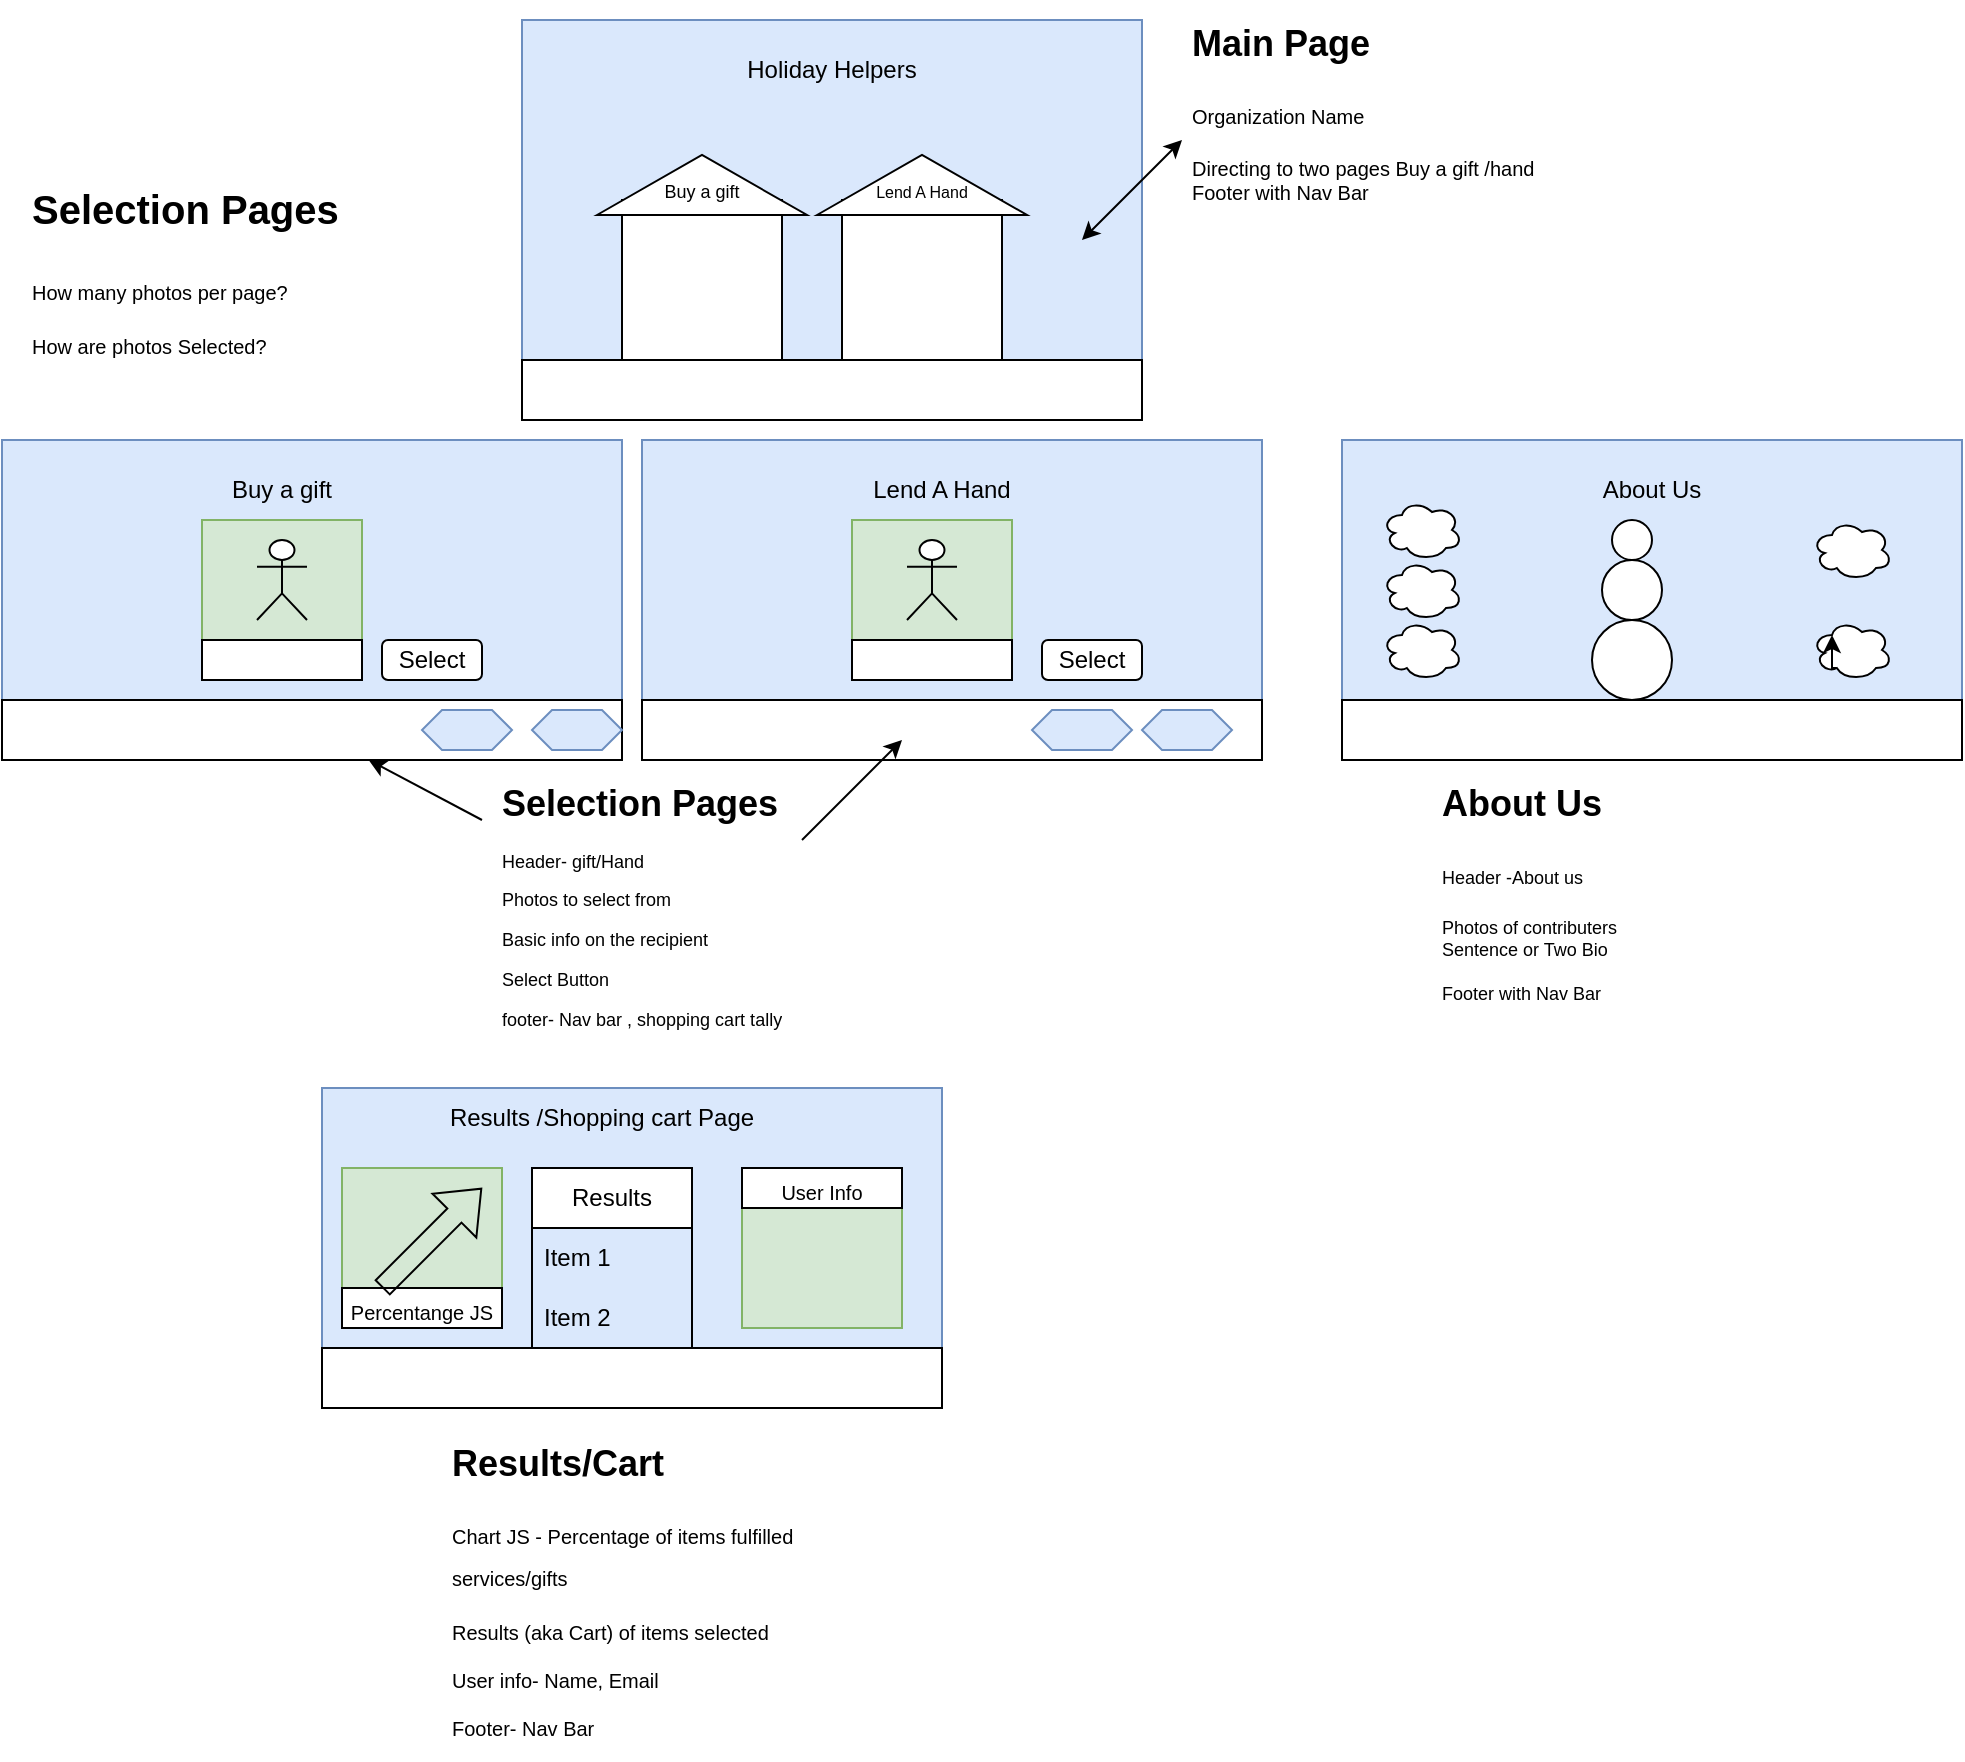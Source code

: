 <mxfile version="20.5.3" type="device"><diagram id="xG-O_Ka10sIGbgnAhhDj" name="Page-1"><mxGraphModel dx="526" dy="1409" grid="1" gridSize="10" guides="1" tooltips="1" connect="1" arrows="1" fold="1" page="1" pageScale="1" pageWidth="850" pageHeight="1100" math="0" shadow="0"><root><mxCell id="0"/><mxCell id="1" parent="0"/><mxCell id="XaE4FtDcZQiCA6gYjkBY-2" value="" style="whiteSpace=wrap;html=1;aspect=fixed;fontFamily=Helvetica;fontSize=12;align=center;strokeColor=#6c8ebf;fillColor=#dae8fc;" vertex="1" parent="1"><mxGeometry x="270" y="-20" width="310" height="170" as="geometry"/></mxCell><mxCell id="XaE4FtDcZQiCA6gYjkBY-3" value="" style="rounded=0;whiteSpace=wrap;html=1;fillColor=#dae8fc;strokeColor=#6c8ebf;" vertex="1" parent="1"><mxGeometry x="10" y="190" width="310" height="160" as="geometry"/></mxCell><mxCell id="XaE4FtDcZQiCA6gYjkBY-4" value="" style="rounded=0;whiteSpace=wrap;html=1;fillColor=#dae8fc;strokeColor=#6c8ebf;" vertex="1" parent="1"><mxGeometry x="680" y="190" width="310" height="160" as="geometry"/></mxCell><mxCell id="XaE4FtDcZQiCA6gYjkBY-5" value="" style="rounded=0;whiteSpace=wrap;html=1;fillColor=#dae8fc;strokeColor=#6c8ebf;" vertex="1" parent="1"><mxGeometry x="170" y="514" width="310" height="160" as="geometry"/></mxCell><mxCell id="XaE4FtDcZQiCA6gYjkBY-6" value="" style="rounded=0;whiteSpace=wrap;html=1;fillColor=#dae8fc;strokeColor=#6c8ebf;" vertex="1" parent="1"><mxGeometry x="330" y="190" width="310" height="160" as="geometry"/></mxCell><mxCell id="XaE4FtDcZQiCA6gYjkBY-7" value="" style="rounded=0;whiteSpace=wrap;html=1;" vertex="1" parent="1"><mxGeometry x="270" y="150" width="310" height="30" as="geometry"/></mxCell><mxCell id="XaE4FtDcZQiCA6gYjkBY-9" value="Holiday Helpers" style="text;html=1;strokeColor=none;fillColor=none;align=center;verticalAlign=middle;whiteSpace=wrap;rounded=0;" vertex="1" parent="1"><mxGeometry x="335" y="-10" width="180" height="30" as="geometry"/></mxCell><mxCell id="XaE4FtDcZQiCA6gYjkBY-10" value="" style="whiteSpace=wrap;html=1;aspect=fixed;" vertex="1" parent="1"><mxGeometry x="320" y="70" width="80" height="80" as="geometry"/></mxCell><mxCell id="XaE4FtDcZQiCA6gYjkBY-11" value="" style="whiteSpace=wrap;html=1;aspect=fixed;" vertex="1" parent="1"><mxGeometry x="430" y="70" width="80" height="80" as="geometry"/></mxCell><mxCell id="XaE4FtDcZQiCA6gYjkBY-12" value="" style="triangle;whiteSpace=wrap;html=1;rotation=-90;" vertex="1" parent="1"><mxGeometry x="345" y="10" width="30" height="105" as="geometry"/></mxCell><mxCell id="XaE4FtDcZQiCA6gYjkBY-13" value="" style="triangle;whiteSpace=wrap;html=1;rotation=-90;" vertex="1" parent="1"><mxGeometry x="455" y="10" width="30" height="105" as="geometry"/></mxCell><mxCell id="XaE4FtDcZQiCA6gYjkBY-15" value="" style="rounded=0;whiteSpace=wrap;html=1;" vertex="1" parent="1"><mxGeometry x="680" y="320" width="310" height="30" as="geometry"/></mxCell><mxCell id="XaE4FtDcZQiCA6gYjkBY-16" value="" style="rounded=0;whiteSpace=wrap;html=1;" vertex="1" parent="1"><mxGeometry x="170" y="644" width="310" height="30" as="geometry"/></mxCell><mxCell id="XaE4FtDcZQiCA6gYjkBY-17" value="" style="rounded=0;whiteSpace=wrap;html=1;" vertex="1" parent="1"><mxGeometry x="330" y="320" width="310" height="30" as="geometry"/></mxCell><mxCell id="XaE4FtDcZQiCA6gYjkBY-18" value="" style="rounded=0;whiteSpace=wrap;html=1;" vertex="1" parent="1"><mxGeometry x="10" y="320" width="310" height="30" as="geometry"/></mxCell><mxCell id="XaE4FtDcZQiCA6gYjkBY-19" value="Results /Shopping cart Page" style="text;html=1;strokeColor=none;fillColor=none;align=center;verticalAlign=middle;whiteSpace=wrap;rounded=0;" vertex="1" parent="1"><mxGeometry x="220" y="514" width="180" height="30" as="geometry"/></mxCell><mxCell id="XaE4FtDcZQiCA6gYjkBY-20" value="Lend A Hand" style="text;html=1;strokeColor=none;fillColor=none;align=center;verticalAlign=middle;whiteSpace=wrap;rounded=0;" vertex="1" parent="1"><mxGeometry x="390" y="200" width="180" height="30" as="geometry"/></mxCell><mxCell id="XaE4FtDcZQiCA6gYjkBY-21" value="Buy a gift" style="text;html=1;strokeColor=none;fillColor=none;align=center;verticalAlign=middle;whiteSpace=wrap;rounded=0;" vertex="1" parent="1"><mxGeometry x="60" y="200" width="180" height="30" as="geometry"/></mxCell><mxCell id="XaE4FtDcZQiCA6gYjkBY-22" value="About Us" style="text;html=1;strokeColor=none;fillColor=none;align=center;verticalAlign=middle;whiteSpace=wrap;rounded=0;" vertex="1" parent="1"><mxGeometry x="745" y="200" width="180" height="30" as="geometry"/></mxCell><mxCell id="XaE4FtDcZQiCA6gYjkBY-23" value="" style="ellipse;shape=cloud;whiteSpace=wrap;html=1;" vertex="1" parent="1"><mxGeometry x="915" y="280" width="40" height="30" as="geometry"/></mxCell><mxCell id="XaE4FtDcZQiCA6gYjkBY-24" value="" style="ellipse;shape=cloud;whiteSpace=wrap;html=1;" vertex="1" parent="1"><mxGeometry x="915" y="230" width="40" height="30" as="geometry"/></mxCell><mxCell id="XaE4FtDcZQiCA6gYjkBY-25" value="" style="ellipse;shape=cloud;whiteSpace=wrap;html=1;" vertex="1" parent="1"><mxGeometry x="700" y="250" width="40" height="30" as="geometry"/></mxCell><mxCell id="XaE4FtDcZQiCA6gYjkBY-26" value="" style="ellipse;shape=cloud;whiteSpace=wrap;html=1;" vertex="1" parent="1"><mxGeometry x="700" y="280" width="40" height="30" as="geometry"/></mxCell><mxCell id="XaE4FtDcZQiCA6gYjkBY-27" value="" style="ellipse;shape=cloud;whiteSpace=wrap;html=1;" vertex="1" parent="1"><mxGeometry x="700" y="220" width="40" height="30" as="geometry"/></mxCell><mxCell id="XaE4FtDcZQiCA6gYjkBY-28" style="edgeStyle=orthogonalEdgeStyle;rounded=0;orthogonalLoop=1;jettySize=auto;html=1;exitX=0.31;exitY=0.8;exitDx=0;exitDy=0;exitPerimeter=0;entryX=0.25;entryY=0.25;entryDx=0;entryDy=0;entryPerimeter=0;" edge="1" parent="1" source="XaE4FtDcZQiCA6gYjkBY-23" target="XaE4FtDcZQiCA6gYjkBY-23"><mxGeometry relative="1" as="geometry"/></mxCell><mxCell id="XaE4FtDcZQiCA6gYjkBY-29" value="" style="ellipse;whiteSpace=wrap;html=1;aspect=fixed;" vertex="1" parent="1"><mxGeometry x="805" y="280" width="40" height="40" as="geometry"/></mxCell><mxCell id="XaE4FtDcZQiCA6gYjkBY-30" value="" style="ellipse;whiteSpace=wrap;html=1;aspect=fixed;" vertex="1" parent="1"><mxGeometry x="810" y="250" width="30" height="30" as="geometry"/></mxCell><mxCell id="XaE4FtDcZQiCA6gYjkBY-31" value="" style="ellipse;whiteSpace=wrap;html=1;aspect=fixed;" vertex="1" parent="1"><mxGeometry x="815" y="230" width="20" height="20" as="geometry"/></mxCell><mxCell id="XaE4FtDcZQiCA6gYjkBY-33" value="" style="whiteSpace=wrap;html=1;aspect=fixed;fillColor=#d5e8d4;strokeColor=#82b366;" vertex="1" parent="1"><mxGeometry x="110" y="230" width="80" height="80" as="geometry"/></mxCell><mxCell id="XaE4FtDcZQiCA6gYjkBY-34" value="Actor" style="shape=umlActor;verticalLabelPosition=bottom;verticalAlign=top;html=1;outlineConnect=0;" vertex="1" parent="1"><mxGeometry x="137.5" y="240" width="25" height="40" as="geometry"/></mxCell><mxCell id="XaE4FtDcZQiCA6gYjkBY-35" value="" style="rounded=0;whiteSpace=wrap;html=1;" vertex="1" parent="1"><mxGeometry x="110" y="290" width="80" height="20" as="geometry"/></mxCell><mxCell id="XaE4FtDcZQiCA6gYjkBY-36" value="" style="whiteSpace=wrap;html=1;aspect=fixed;fillColor=#d5e8d4;strokeColor=#82b366;" vertex="1" parent="1"><mxGeometry x="435" y="230" width="80" height="80" as="geometry"/></mxCell><mxCell id="XaE4FtDcZQiCA6gYjkBY-37" value="Actor" style="shape=umlActor;verticalLabelPosition=bottom;verticalAlign=top;html=1;outlineConnect=0;" vertex="1" parent="1"><mxGeometry x="462.5" y="240" width="25" height="40" as="geometry"/></mxCell><mxCell id="XaE4FtDcZQiCA6gYjkBY-38" value="" style="rounded=0;whiteSpace=wrap;html=1;" vertex="1" parent="1"><mxGeometry x="435" y="290" width="80" height="20" as="geometry"/></mxCell><mxCell id="XaE4FtDcZQiCA6gYjkBY-40" value="" style="whiteSpace=wrap;html=1;aspect=fixed;fillColor=#d5e8d4;strokeColor=#82b366;" vertex="1" parent="1"><mxGeometry x="180" y="554" width="80" height="80" as="geometry"/></mxCell><mxCell id="XaE4FtDcZQiCA6gYjkBY-42" value="" style="rounded=0;whiteSpace=wrap;html=1;" vertex="1" parent="1"><mxGeometry x="180" y="614" width="80" height="20" as="geometry"/></mxCell><mxCell id="XaE4FtDcZQiCA6gYjkBY-46" value="" style="rounded=1;whiteSpace=wrap;html=1;" vertex="1" parent="1"><mxGeometry x="200" y="290" width="50" height="20" as="geometry"/></mxCell><mxCell id="XaE4FtDcZQiCA6gYjkBY-47" value="Select" style="text;html=1;strokeColor=none;fillColor=none;align=center;verticalAlign=middle;whiteSpace=wrap;rounded=0;" vertex="1" parent="1"><mxGeometry x="195" y="285" width="60" height="30" as="geometry"/></mxCell><mxCell id="XaE4FtDcZQiCA6gYjkBY-49" value="" style="rounded=1;whiteSpace=wrap;html=1;" vertex="1" parent="1"><mxGeometry x="530" y="290" width="50" height="20" as="geometry"/></mxCell><mxCell id="XaE4FtDcZQiCA6gYjkBY-51" value="Select" style="text;html=1;strokeColor=none;fillColor=none;align=center;verticalAlign=middle;whiteSpace=wrap;rounded=0;" vertex="1" parent="1"><mxGeometry x="525" y="285" width="60" height="30" as="geometry"/></mxCell><mxCell id="XaE4FtDcZQiCA6gYjkBY-52" value="Results" style="swimlane;fontStyle=0;childLayout=stackLayout;horizontal=1;startSize=30;horizontalStack=0;resizeParent=1;resizeParentMax=0;resizeLast=0;collapsible=1;marginBottom=0;whiteSpace=wrap;html=1;" vertex="1" parent="1"><mxGeometry x="275" y="554" width="80" height="90" as="geometry"/></mxCell><mxCell id="XaE4FtDcZQiCA6gYjkBY-53" value="Item 1" style="text;strokeColor=none;fillColor=none;align=left;verticalAlign=middle;spacingLeft=4;spacingRight=4;overflow=hidden;points=[[0,0.5],[1,0.5]];portConstraint=eastwest;rotatable=0;whiteSpace=wrap;html=1;" vertex="1" parent="XaE4FtDcZQiCA6gYjkBY-52"><mxGeometry y="30" width="80" height="30" as="geometry"/></mxCell><mxCell id="XaE4FtDcZQiCA6gYjkBY-54" value="Item 2" style="text;strokeColor=none;fillColor=none;align=left;verticalAlign=middle;spacingLeft=4;spacingRight=4;overflow=hidden;points=[[0,0.5],[1,0.5]];portConstraint=eastwest;rotatable=0;whiteSpace=wrap;html=1;" vertex="1" parent="XaE4FtDcZQiCA6gYjkBY-52"><mxGeometry y="60" width="80" height="30" as="geometry"/></mxCell><mxCell id="XaE4FtDcZQiCA6gYjkBY-57" value="" style="shape=flexArrow;endArrow=classic;html=1;rounded=0;fontSize=15;" edge="1" parent="1"><mxGeometry width="50" height="50" relative="1" as="geometry"><mxPoint x="200" y="614" as="sourcePoint"/><mxPoint x="250" y="564" as="targetPoint"/></mxGeometry></mxCell><mxCell id="XaE4FtDcZQiCA6gYjkBY-58" value="" style="shape=hexagon;perimeter=hexagonPerimeter2;whiteSpace=wrap;html=1;fixedSize=1;fontSize=15;size=10;fillColor=#dae8fc;strokeColor=#6c8ebf;" vertex="1" parent="1"><mxGeometry x="525" y="325" width="50" height="20" as="geometry"/></mxCell><mxCell id="XaE4FtDcZQiCA6gYjkBY-59" value="" style="shape=hexagon;perimeter=hexagonPerimeter2;whiteSpace=wrap;html=1;fixedSize=1;fontSize=15;size=10;fillColor=#dae8fc;strokeColor=#6c8ebf;" vertex="1" parent="1"><mxGeometry x="580" y="325" width="45" height="20" as="geometry"/></mxCell><mxCell id="XaE4FtDcZQiCA6gYjkBY-60" value="" style="shape=hexagon;perimeter=hexagonPerimeter2;whiteSpace=wrap;html=1;fixedSize=1;fontSize=15;size=10;fillColor=#dae8fc;strokeColor=#6c8ebf;" vertex="1" parent="1"><mxGeometry x="220" y="325" width="45" height="20" as="geometry"/></mxCell><mxCell id="XaE4FtDcZQiCA6gYjkBY-61" value="" style="shape=hexagon;perimeter=hexagonPerimeter2;whiteSpace=wrap;html=1;fixedSize=1;fontSize=15;size=10;fillColor=#dae8fc;strokeColor=#6c8ebf;" vertex="1" parent="1"><mxGeometry x="275" y="325" width="45" height="20" as="geometry"/></mxCell><mxCell id="XaE4FtDcZQiCA6gYjkBY-62" value="&lt;font style=&quot;font-size: 10px;&quot;&gt;Percentange JS&lt;/font&gt;" style="text;html=1;strokeColor=none;fillColor=none;align=center;verticalAlign=middle;whiteSpace=wrap;rounded=0;fontSize=15;" vertex="1" parent="1"><mxGeometry x="180" y="609" width="80" height="30" as="geometry"/></mxCell><mxCell id="XaE4FtDcZQiCA6gYjkBY-65" value="&lt;h1&gt;&lt;span style=&quot;background-color: initial;&quot;&gt;Selection Pages&lt;/span&gt;&lt;/h1&gt;&lt;h1&gt;&lt;span style=&quot;background-color: initial; font-size: 10px; font-weight: normal;&quot;&gt;How many photos per page?&lt;/span&gt;&lt;br&gt;&lt;/h1&gt;&lt;div&gt;&lt;span style=&quot;background-color: initial; font-size: 10px; font-weight: normal;&quot;&gt;How are photos Selected?&lt;/span&gt;&lt;/div&gt;" style="text;html=1;strokeColor=none;fillColor=none;spacing=5;spacingTop=-20;whiteSpace=wrap;overflow=hidden;rounded=0;fontSize=10;" vertex="1" parent="1"><mxGeometry x="20" y="60" width="190" height="120" as="geometry"/></mxCell><mxCell id="XaE4FtDcZQiCA6gYjkBY-71" value="&lt;font style=&quot;font-size: 9px;&quot;&gt;Buy a gift&lt;/font&gt;" style="text;html=1;strokeColor=none;fillColor=none;align=center;verticalAlign=middle;whiteSpace=wrap;rounded=0;" vertex="1" parent="1"><mxGeometry x="270" y="50" width="180" height="30" as="geometry"/></mxCell><mxCell id="XaE4FtDcZQiCA6gYjkBY-72" value="&lt;font style=&quot;font-size: 8px;&quot;&gt;Lend A Hand&lt;/font&gt;" style="text;html=1;strokeColor=none;fillColor=none;align=center;verticalAlign=middle;whiteSpace=wrap;rounded=0;" vertex="1" parent="1"><mxGeometry x="380" y="50" width="180" height="30" as="geometry"/></mxCell><mxCell id="XaE4FtDcZQiCA6gYjkBY-73" value="" style="whiteSpace=wrap;html=1;aspect=fixed;fillColor=#d5e8d4;strokeColor=#82b366;" vertex="1" parent="1"><mxGeometry x="380" y="554" width="80" height="80" as="geometry"/></mxCell><mxCell id="XaE4FtDcZQiCA6gYjkBY-74" value="" style="rounded=0;whiteSpace=wrap;html=1;" vertex="1" parent="1"><mxGeometry x="380" y="554" width="80" height="20" as="geometry"/></mxCell><mxCell id="XaE4FtDcZQiCA6gYjkBY-76" value="&lt;font style=&quot;font-size: 10px;&quot;&gt;User Info&lt;/font&gt;" style="text;html=1;strokeColor=none;fillColor=none;align=center;verticalAlign=middle;whiteSpace=wrap;rounded=0;fontSize=15;" vertex="1" parent="1"><mxGeometry x="380" y="549" width="80" height="30" as="geometry"/></mxCell><mxCell id="XaE4FtDcZQiCA6gYjkBY-77" value="&lt;h1&gt;&lt;span style=&quot;background-color: initial;&quot;&gt;Main Page&lt;/span&gt;&lt;/h1&gt;&lt;h1&gt;&lt;font size=&quot;1&quot;&gt;&lt;span style=&quot;font-weight: 400;&quot;&gt;Organization Name&lt;/span&gt;&lt;/font&gt;&lt;/h1&gt;&lt;div&gt;&lt;font size=&quot;1&quot;&gt;&lt;span style=&quot;font-weight: 400;&quot;&gt;Directing to two pages Buy a gift /hand&lt;/span&gt;&lt;/font&gt;&lt;/div&gt;&lt;div&gt;&lt;font size=&quot;1&quot;&gt;&lt;span style=&quot;font-weight: 400;&quot;&gt;Footer with Nav Bar&amp;nbsp;&lt;/span&gt;&lt;/font&gt;&lt;/div&gt;" style="text;html=1;strokeColor=none;fillColor=none;spacing=5;spacingTop=-20;whiteSpace=wrap;overflow=hidden;rounded=0;fontSize=9;" vertex="1" parent="1"><mxGeometry x="600" y="-20" width="190" height="120" as="geometry"/></mxCell><mxCell id="XaE4FtDcZQiCA6gYjkBY-80" value="" style="endArrow=classic;startArrow=classic;html=1;rounded=0;fontSize=9;" edge="1" parent="1"><mxGeometry width="50" height="50" relative="1" as="geometry"><mxPoint x="550" y="90" as="sourcePoint"/><mxPoint x="600" y="40" as="targetPoint"/><Array as="points"><mxPoint x="560" y="80"/></Array></mxGeometry></mxCell><mxCell id="XaE4FtDcZQiCA6gYjkBY-81" value="&lt;h1&gt;Selection Pages&lt;/h1&gt;&lt;p&gt;Header- gift/Hand&lt;/p&gt;&lt;p&gt;Photos to select from&lt;/p&gt;&lt;p&gt;Basic info on the recipient&lt;/p&gt;&lt;p&gt;Select Button&lt;/p&gt;&lt;p&gt;footer- Nav bar , shopping cart tally&lt;/p&gt;" style="text;html=1;strokeColor=none;fillColor=none;spacing=5;spacingTop=-20;whiteSpace=wrap;overflow=hidden;rounded=0;fontSize=9;" vertex="1" parent="1"><mxGeometry x="255" y="360" width="190" height="140" as="geometry"/></mxCell><mxCell id="XaE4FtDcZQiCA6gYjkBY-83" value="" style="endArrow=classic;html=1;rounded=0;fontSize=9;" edge="1" parent="1"><mxGeometry width="50" height="50" relative="1" as="geometry"><mxPoint x="410" y="390" as="sourcePoint"/><mxPoint x="460" y="340" as="targetPoint"/></mxGeometry></mxCell><mxCell id="XaE4FtDcZQiCA6gYjkBY-85" value="&lt;h1&gt;&lt;span style=&quot;background-color: initial;&quot;&gt;About Us&lt;/span&gt;&lt;/h1&gt;&lt;h1&gt;&lt;span style=&quot;background-color: initial; font-size: 9px; font-weight: normal;&quot;&gt;Header -About us&lt;/span&gt;&lt;br&gt;&lt;/h1&gt;&lt;div&gt;&lt;span style=&quot;background-color: initial; font-size: 9px; font-weight: normal;&quot;&gt;Photos of contributers&lt;/span&gt;&lt;/div&gt;&lt;div&gt;&lt;span style=&quot;background-color: initial; font-size: 9px; font-weight: normal;&quot;&gt;Sentence or Two Bio&lt;/span&gt;&lt;/div&gt;&lt;div&gt;&lt;span style=&quot;background-color: initial; font-size: 9px; font-weight: normal;&quot;&gt;&lt;br&gt;&lt;/span&gt;&lt;/div&gt;&lt;div&gt;&lt;span style=&quot;background-color: initial; font-size: 9px; font-weight: normal;&quot;&gt;Footer with Nav Bar&lt;/span&gt;&lt;/div&gt;" style="text;html=1;strokeColor=none;fillColor=none;spacing=5;spacingTop=-20;whiteSpace=wrap;overflow=hidden;rounded=0;fontSize=9;" vertex="1" parent="1"><mxGeometry x="725" y="360" width="190" height="120" as="geometry"/></mxCell><mxCell id="XaE4FtDcZQiCA6gYjkBY-88" value="&lt;h1&gt;&lt;span style=&quot;background-color: initial;&quot;&gt;Results/Cart&lt;/span&gt;&lt;/h1&gt;&lt;h1&gt;&lt;font size=&quot;1&quot;&gt;&lt;span style=&quot;font-weight: 400;&quot;&gt;Chart JS - Percentage of items fulfilled services/gifts&lt;/span&gt;&lt;/font&gt;&lt;/h1&gt;&lt;div&gt;&lt;font size=&quot;1&quot;&gt;&lt;span style=&quot;font-weight: 400;&quot;&gt;Results (aka Cart) of items selected&lt;/span&gt;&lt;/font&gt;&lt;/div&gt;&lt;div&gt;&lt;font size=&quot;1&quot;&gt;&lt;span style=&quot;font-weight: 400;&quot;&gt;&lt;br&gt;&lt;/span&gt;&lt;/font&gt;&lt;/div&gt;&lt;div&gt;&lt;font size=&quot;1&quot;&gt;&lt;span style=&quot;font-weight: 400;&quot;&gt;User info- Name, Email&lt;/span&gt;&lt;/font&gt;&lt;/div&gt;&lt;div&gt;&lt;font size=&quot;1&quot;&gt;&lt;span style=&quot;font-weight: 400;&quot;&gt;&lt;br&gt;&lt;/span&gt;&lt;/font&gt;&lt;/div&gt;&lt;div&gt;&lt;font size=&quot;1&quot;&gt;&lt;span style=&quot;font-weight: 400;&quot;&gt;Footer- Nav Bar&lt;/span&gt;&lt;/font&gt;&lt;/div&gt;&lt;div&gt;&lt;font size=&quot;1&quot;&gt;&lt;span style=&quot;font-weight: 400;&quot;&gt;&lt;br&gt;&lt;/span&gt;&lt;/font&gt;&lt;/div&gt;&lt;div&gt;&lt;font size=&quot;1&quot;&gt;&lt;span style=&quot;font-weight: 400;&quot;&gt;&lt;br&gt;&lt;/span&gt;&lt;/font&gt;&lt;/div&gt;" style="text;html=1;strokeColor=none;fillColor=none;spacing=5;spacingTop=-20;whiteSpace=wrap;overflow=hidden;rounded=0;fontSize=9;" vertex="1" parent="1"><mxGeometry x="230" y="690" width="190" height="160" as="geometry"/></mxCell><mxCell id="XaE4FtDcZQiCA6gYjkBY-89" value="" style="endArrow=classic;html=1;rounded=0;fontSize=9;" edge="1" parent="1" target="XaE4FtDcZQiCA6gYjkBY-18"><mxGeometry width="50" height="50" relative="1" as="geometry"><mxPoint x="250" y="380" as="sourcePoint"/><mxPoint x="260" y="340" as="targetPoint"/></mxGeometry></mxCell></root></mxGraphModel></diagram></mxfile>
